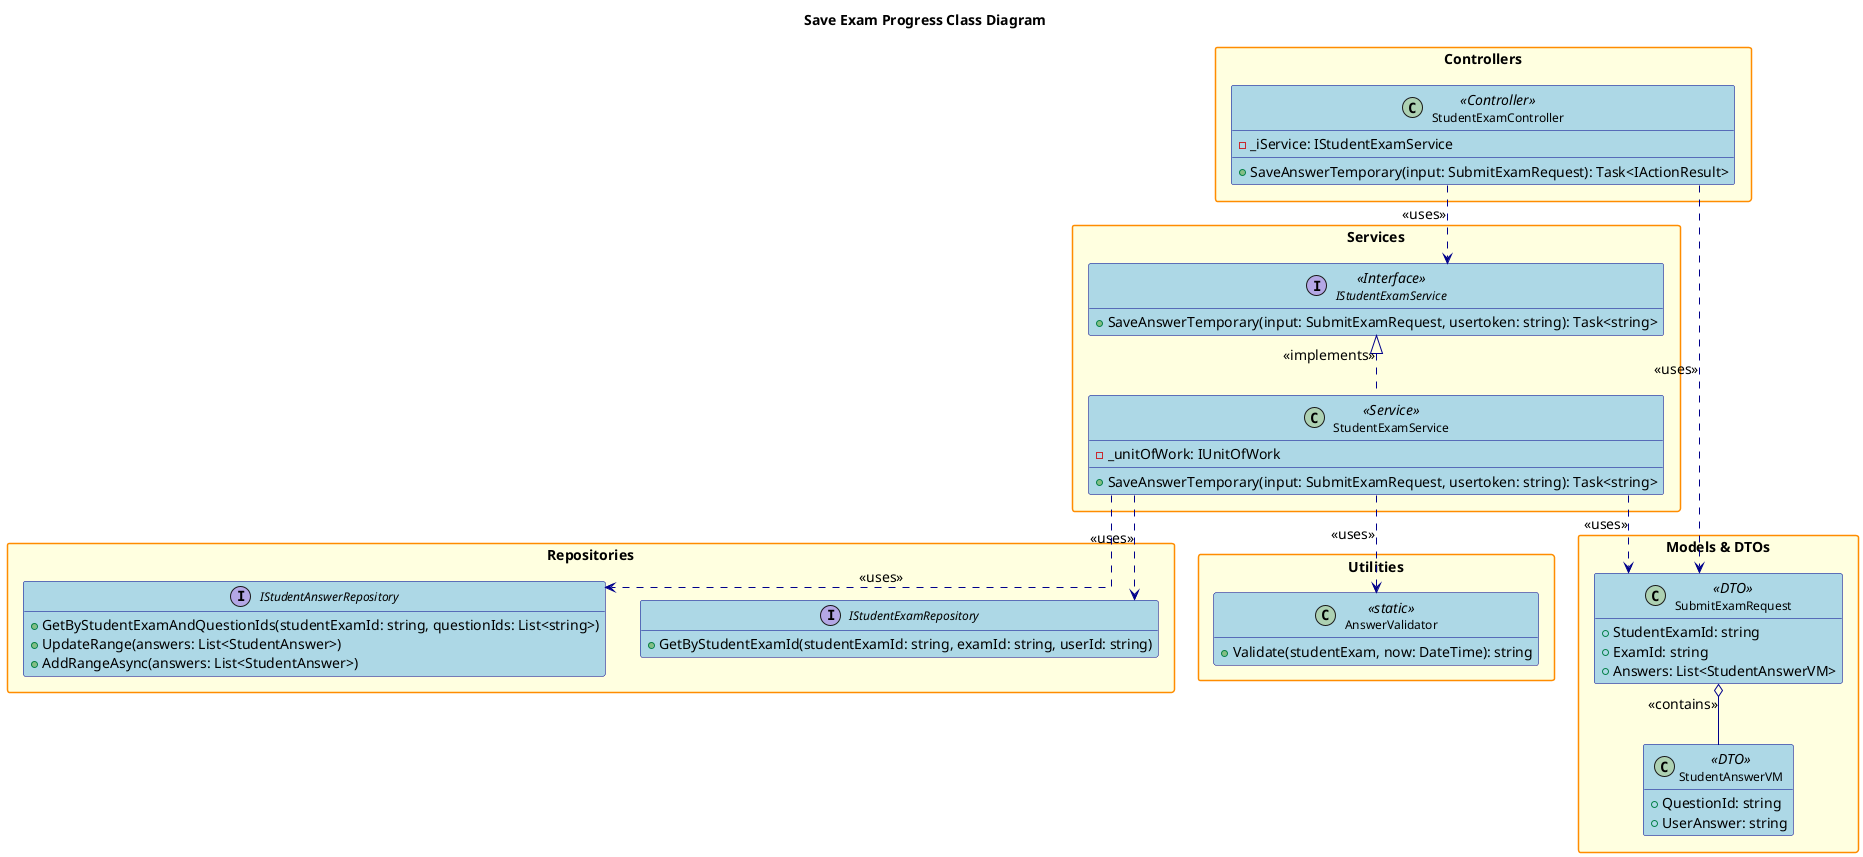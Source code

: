 @startuml
' Simplified Save Exam Progress Class Diagram (bỏ Builder, sát code thực tế SaveAnswerTemporary)

hide empty members
skinparam packageStyle rectangle
skinparam linetype ortho
skinparam defaultFontSize 14
skinparam defaultFontName Arial
skinparam classFontSize 12
skinparam classFontName Arial
skinparam noteFontSize 11
skinparam noteFontName Arial

skinparam class {
    BackgroundColor LightBlue
    BorderColor DarkBlue
    ArrowColor DarkBlue
    FontSize 12
}

skinparam package {
    BackgroundColor LightYellow
    BorderColor DarkOrange
    FontSize 14
    FontStyle bold
}
skinparam interface {
    BackgroundColor LightGreen
    BorderColor DarkGreen
    FontSize 12
}

title Save Exam Progress Class Diagram

package "Controllers" {
    class StudentExamController <<Controller>> {
        - _iService: IStudentExamService
        + SaveAnswerTemporary(input: SubmitExamRequest): Task<IActionResult>
    }
}

package "Services" {
    interface IStudentExamService <<Interface>> {
        + SaveAnswerTemporary(input: SubmitExamRequest, usertoken: string): Task<string>
    }
    class StudentExamService <<Service>> {
        - _unitOfWork: IUnitOfWork
        + SaveAnswerTemporary(input: SubmitExamRequest, usertoken: string): Task<string>
    }
}

package "Repositories" {
    interface IStudentExamRepository {
        + GetByStudentExamId(studentExamId: string, examId: string, userId: string)
    }
    interface IStudentAnswerRepository {
        + GetByStudentExamAndQuestionIds(studentExamId: string, questionIds: List<string>)
        + UpdateRange(answers: List<StudentAnswer>)
        + AddRangeAsync(answers: List<StudentAnswer>)
    }
}

package "Models & DTOs" {
    class SubmitExamRequest <<DTO>> {
        + StudentExamId: string
        + ExamId: string
        + Answers: List<StudentAnswerVM>
    }
    class StudentAnswerVM <<DTO>> {
        + QuestionId: string
        + UserAnswer: string
    }
}

package "Utilities" {
    class AnswerValidator <<static>> {
        + Validate(studentExam, now: DateTime): string
    }
}

' Relationships
StudentExamController ..> IStudentExamService : <<uses>>
StudentExamController ..> SubmitExamRequest : <<uses>>
IStudentExamService <|.. StudentExamService : <<implements>>
StudentExamService ..> SubmitExamRequest : <<uses>>
StudentExamService ..> IStudentExamRepository : <<uses>>
StudentExamService ..> IStudentAnswerRepository : <<uses>>
StudentExamService ..> AnswerValidator : <<uses>>
SubmitExamRequest o-- StudentAnswerVM : <<contains>>

@enduml